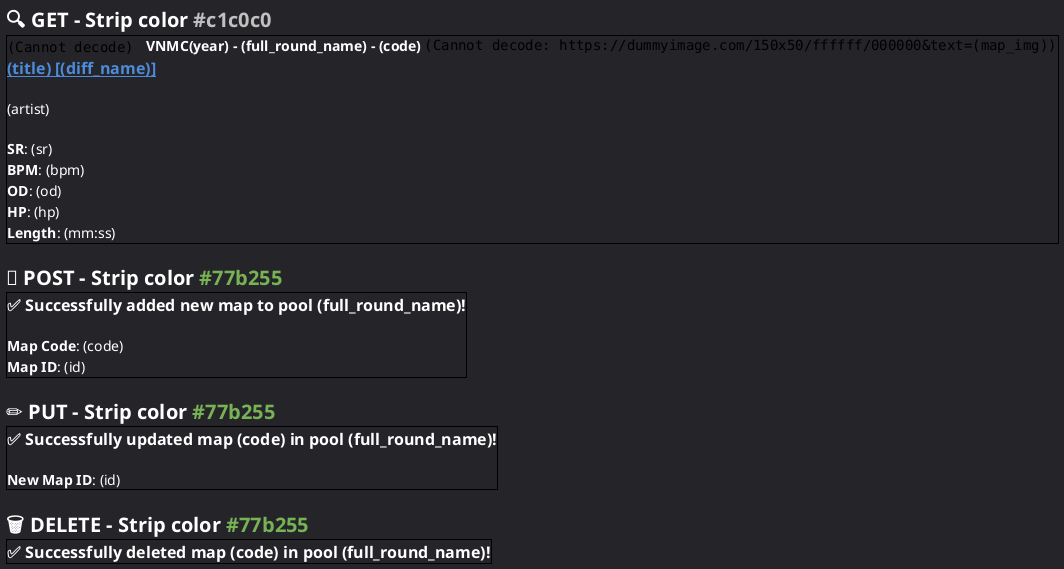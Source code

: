 @startsalt map
	<style>
		saltDiagram {
			BackgroundColor #242429
		}
	</style>
	{
		= <color:#ffffff>🔍 GET - Strip color <color:#c1c0c0><size:16>#c1c0c0
		{+
			<img:../logo.png>    <b><color:#ffffff><size:14>VNMC(year) - (full_round_name) - (code) {<img:https://dummyimage.com/150x50/ffffff/000000&text=(map_img)>}
			<b><color:#4c8cda><size:16>__(title) [(diff_name)]__
			.
			<color:#ffffff><size:14>(artist)
			.
			<color:#ffffff><size:14>**SR**: (sr)
			<color:#ffffff><size:14>**BPM**: (bpm)
			<color:#ffffff><size:14>**OD**: (od)
			<color:#ffffff><size:14>**HP**: (hp)
			<color:#ffffff><size:14>**Length**: (mm:ss) /' use drain time '/
		}
		.
		= <color:#ffffff>📄 POST - Strip color <color:#77b255><size:16>#77b255
		{+
			<b><color:#ffffff><size:16>✅ Successfully added new map to pool (full_round_name)!
			.
			<color:#ffffff><size:14>**Map Code**: (code)
			<color:#ffffff><size:14>**Map ID**: (id)
		}
		.
		= <color:#ffffff>✏️ PUT - Strip color <color:#77b255><size:16>#77b255
		{+
			<b><color:#ffffff><size:16>✅ Successfully updated map (code) in pool (full_round_name)!
			.
			<color:#ffffff><size:14>**New Map ID**: (id)
		}
		.
		= <color:#ffffff>🗑️ DELETE - Strip color <color:#77b255><size:16>#77b255
		{+
			<b><color:#ffffff><size:16>✅ Successfully deleted map (code) in pool (full_round_name)!</b>
		}
	}
@endsalt